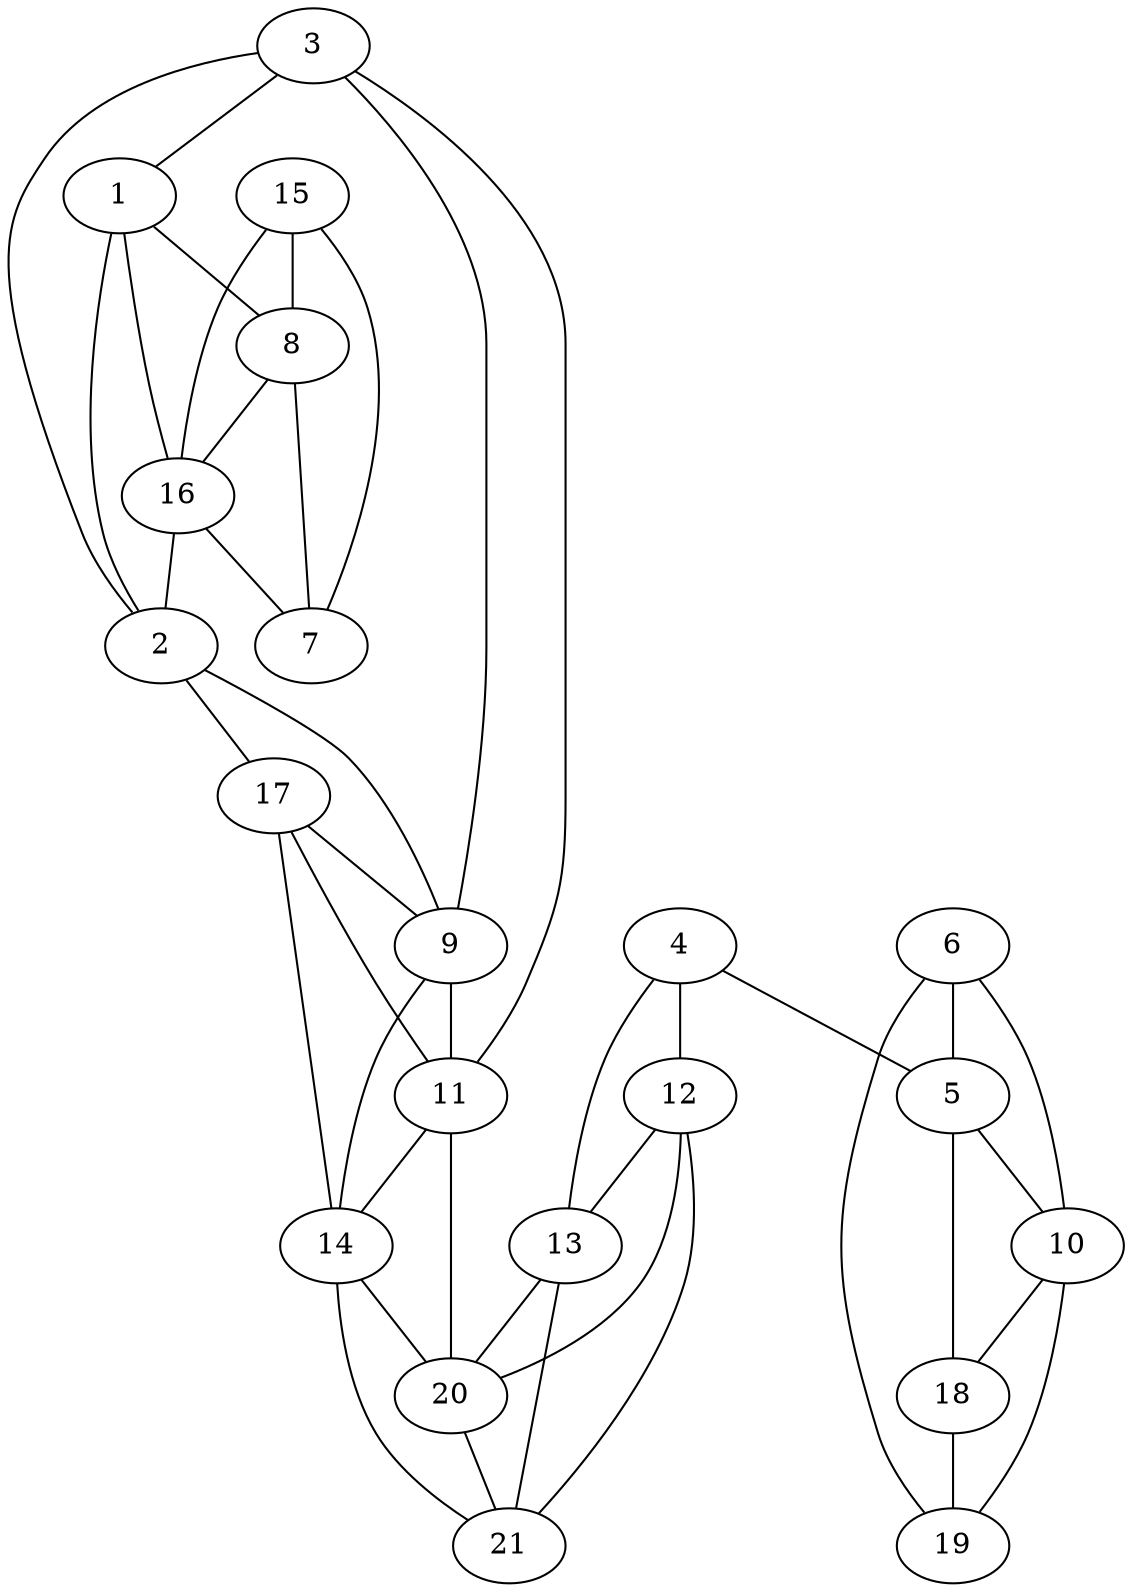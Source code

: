graph pdb1prz {
	1	 [aaLength=10,
		sequence=PISRHPTKRT,
		type=0];
	2	 [aaLength=11,
		sequence=HXAVHPXGKPA,
		type=0];
	1 -- 2	 [distance0="16.29068",
		frequency=1,
		type0=1];
	8	 [aaLength=6,
		sequence=ITREYE,
		type=1];
	1 -- 8	 [distance0="34.97454",
		frequency=1,
		type0=2];
	16	 [aaLength=6,
		sequence=ITREYE,
		type=1];
	1 -- 16	 [distance0="34.97454",
		frequency=1,
		type0=3];
	9	 [aaLength=7,
		sequence=HFRVHTR,
		type=1];
	2 -- 9	 [distance0="44.95084",
		frequency=1,
		type0=3];
	17	 [aaLength=7,
		sequence=HFRVHTR,
		type=1];
	2 -- 17	 [distance0="8.0",
		frequency=1,
		type0=4];
	3	 [aaLength=14,
		sequence=RLRLETGRTHQIRV,
		type=0];
	3 -- 1	 [distance0="43.2982",
		frequency=1,
		type0=2];
	3 -- 2	 [distance0="29.61372",
		frequency=1,
		type0=1];
	11	 [aaLength=9,
		sequence=HITHPLVGD,
		type=1];
	3 -- 11	 [distance0="3.0",
		frequency=1,
		type0=4];
	3 -- 9	 [distance0="50.54392",
		frequency=1,
		type0=3];
	4	 [aaLength=10,
		sequence=LIEVXRADFE,
		type=0];
	5	 [aaLength=11,
		sequence=vanDerWaals,
		type=0];
	4 -- 5	 [distance0="35.60385",
		distance1="9.0",
		frequency=2,
		type0=1,
		type1=4];
	12	 [aaLength=8,
		sequence=XEWHAPIP,
		type=1];
	4 -- 12	 [distance0="43.0529",
		frequency=1,
		type0=2];
	13	 [aaLength=9,
		sequence=XLRLYHPIS,
		type=1];
	4 -- 13	 [distance0="48.0578",
		frequency=1,
		type0=3];
	10	 [aaLength=9,
		sequence=vanDerWaals,
		type=1];
	5 -- 10	 [distance0="33.39332",
		distance1="0.0",
		frequency=2,
		type0=1,
		type1=4];
	18	 [aaLength=9,
		sequence=vanDerWaals,
		type=1];
	5 -- 18	 [distance0="33.39332",
		frequency=1,
		type0=2];
	6	 [aaLength=18,
		sequence=vanDerWaals,
		type=0];
	6 -- 10	 [distance0="42.16881",
		frequency=1,
		type0=3];
	6 -- 5	 [distance0="39.63211",
		frequency=1,
		type0=2];
	19	 [aaLength=5,
		sequence=vanDerWaals,
		type=1];
	6 -- 19	 [distance0="36.23822",
		frequency=1,
		type0=1];
	7	 [aaLength=4,
		sequence=ESLQ,
		type=1];
	7 -- 8	 [distance0="7.0",
		distance1="3.0",
		frequency=2,
		type0=2,
		type1=4];
	8 -- 16	 [distance0="0.0",
		frequency=1,
		type0=5];
	9 -- 11	 [distance0="25.0",
		frequency=1,
		type0=2];
	14	 [aaLength=4,
		sequence=PRPP,
		type=1];
	9 -- 14	 [distance0="40.0",
		frequency=1,
		type0=3];
	10 -- 18	 [distance0="0.0",
		distance1="0.0",
		frequency=2,
		type0=1,
		type1=5];
	11 -- 14	 [distance0="15.0",
		distance1="6.0",
		frequency=2,
		type0=1,
		type1=4];
	20	 [aaLength=3,
		sequence=ASE,
		type=1];
	11 -- 20	 [distance0="21.0",
		frequency=1,
		type0=2];
	12 -- 13	 [distance0="12.0",
		frequency=1,
		type0=1];
	12 -- 20	 [distance0="32.0",
		frequency=1,
		type0=3];
	21	 [aaLength=3,
		sequence=KFD,
		type=1];
	12 -- 21	 [distance0="22.0",
		frequency=1,
		type0=2];
	13 -- 20	 [distance0="20.0",
		frequency=1,
		type0=3];
	13 -- 21	 [distance0="10.0",
		frequency=1,
		type0=1];
	14 -- 20	 [distance0="6.0",
		distance1="2.0",
		frequency=2,
		type0=1,
		type1=4];
	14 -- 21	 [distance0="16.0",
		frequency=1,
		type0=3];
	15	 [aaLength=4,
		sequence=ESLQ,
		type=1];
	15 -- 7	 [distance0="0.0",
		frequency=1,
		type0=5];
	15 -- 8	 [distance0="7.0",
		frequency=1,
		type0=2];
	15 -- 16	 [distance0="7.0",
		frequency=1,
		type0=3];
	16 -- 2	 [distance0="25.0",
		frequency=1,
		type0=4];
	16 -- 7	 [distance0="7.0",
		frequency=1,
		type0=2];
	17 -- 11	 [distance0="25.0",
		frequency=1,
		type0=2];
	17 -- 14	 [distance0="40.0",
		frequency=1,
		type0=3];
	17 -- 9	 [distance0="0.0",
		frequency=1,
		type0=5];
	18 -- 19	 [distance0="15.0",
		distance1="0.0",
		frequency=2,
		type0=2,
		type1=4];
	19 -- 10	 [distance0="15.0",
		frequency=1,
		type0=1];
	20 -- 21	 [distance0="10.0",
		distance1="7.0",
		frequency=2,
		type0=2,
		type1=4];
}
